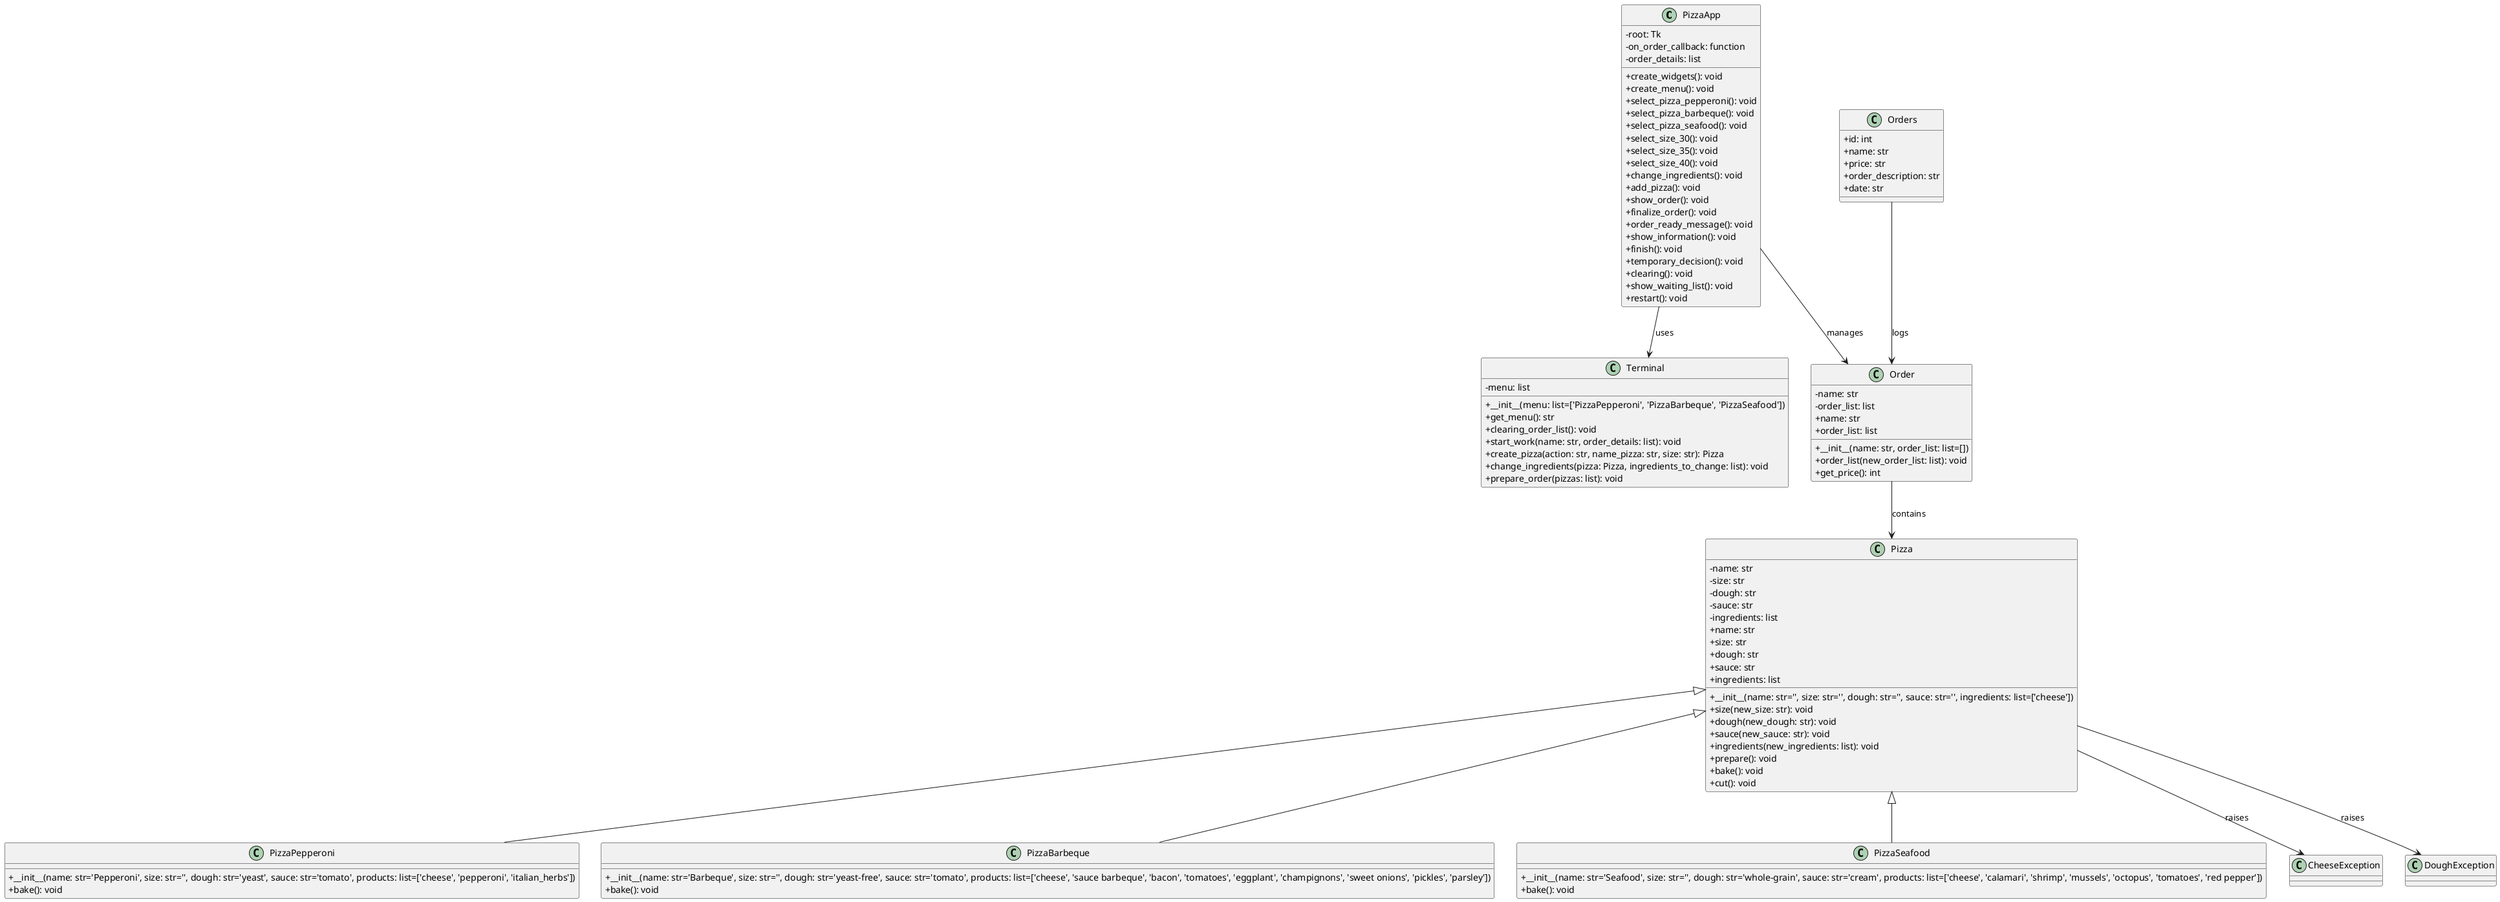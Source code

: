 @startuml
skinparam classAttributeIconSize 0

class PizzaApp {
    -root: Tk
    -on_order_callback: function
    -order_details: list
    +create_widgets(): void
    +create_menu(): void
    +select_pizza_pepperoni(): void
    +select_pizza_barbeque(): void
    +select_pizza_seafood(): void
    +select_size_30(): void
    +select_size_35(): void
    +select_size_40(): void
    +change_ingredients(): void
    +add_pizza(): void
    +show_order(): void
    +finalize_order(): void
    +order_ready_message(): void
    +show_information(): void
    +finish(): void
    +temporary_decision(): void
    +clearing(): void
    +show_waiting_list(): void
    +restart(): void
}

class Order {
    -name: str
    -order_list: list
    +__init__(name: str, order_list: list=[])
    +name: str
    +order_list: list
    +order_list(new_order_list: list): void
    +get_price(): int
}

class Pizza {
    -name: str
    -size: str
    -dough: str
    -sauce: str
    -ingredients: list
    +__init__(name: str='', size: str='', dough: str='', sauce: str='', ingredients: list=['cheese'])
    +name: str
    +size: str
    +size(new_size: str): void
    +dough: str
    +dough(new_dough: str): void
    +sauce: str
    +sauce(new_sauce: str): void
    +ingredients: list
    +ingredients(new_ingredients: list): void
    +prepare(): void
    +bake(): void
    +cut(): void
}

Pizza <|-- PizzaPepperoni
Pizza <|-- PizzaBarbeque
Pizza <|-- PizzaSeafood

class PizzaPepperoni {
    +__init__(name: str='Pepperoni', size: str='', dough: str='yeast', sauce: str='tomato', products: list=['cheese', 'pepperoni', 'italian_herbs'])
    +bake(): void
}

class PizzaBarbeque {
    +__init__(name: str='Barbeque', size: str='', dough: str='yeast-free', sauce: str='tomato', products: list=['cheese', 'sauce barbeque', 'bacon', 'tomatoes', 'eggplant', 'champignons', 'sweet onions', 'pickles', 'parsley'])
    +bake(): void
}

class PizzaSeafood {
    +__init__(name: str='Seafood', size: str='', dough: str='whole-grain', sauce: str='cream', products: list=['cheese', 'calamari', 'shrimp', 'mussels', 'octopus', 'tomatoes', 'red pepper'])
    +bake(): void
}

class Terminal {
    -menu: list
    +__init__(menu: list=['PizzaPepperoni', 'PizzaBarbeque', 'PizzaSeafood'])
    +get_menu(): str
    +clearing_order_list(): void
    +start_work(name: str, order_details: list): void
    +create_pizza(action: str, name_pizza: str, size: str): Pizza
    +change_ingredients(pizza: Pizza, ingredients_to_change: list): void
    +prepare_order(pizzas: list): void
}

class CheeseException {}
class DoughException {}

class Orders {
    +id: int
    +name: str
    +price: str
    +order_description: str
    +date: str
}

PizzaApp --> Terminal : uses
PizzaApp --> Order : manages
Order --> Pizza : contains
Pizza --> CheeseException : raises
Pizza --> DoughException : raises
Orders --> Order : logs
@enduml
